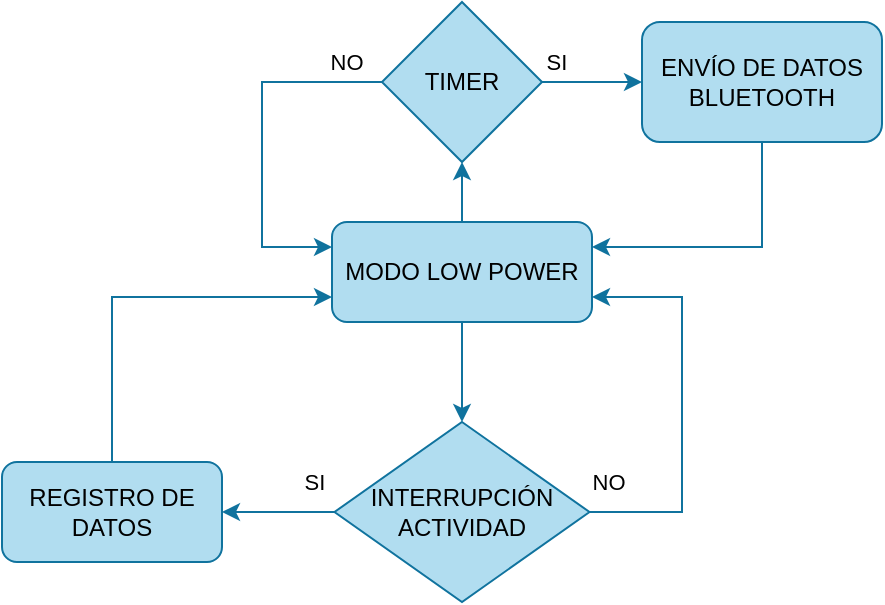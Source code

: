 <mxfile version="14.5.7" type="device"><diagram id="tg8c3d7jiHbInaNIEU9-" name="Page-1"><mxGraphModel dx="786" dy="625" grid="0" gridSize="10" guides="1" tooltips="1" connect="1" arrows="1" fold="1" page="1" pageScale="1" pageWidth="827" pageHeight="1169" math="0" shadow="0"><root><mxCell id="0"/><mxCell id="1" parent="0"/><mxCell id="kkOBFY4Eyza8TGrCI00S-14" style="edgeStyle=orthogonalEdgeStyle;rounded=0;orthogonalLoop=1;jettySize=auto;html=1;exitX=0.5;exitY=1;exitDx=0;exitDy=0;entryX=0.5;entryY=0;entryDx=0;entryDy=0;fillColor=#b1ddf0;strokeColor=#10739e;" edge="1" parent="1" source="kkOBFY4Eyza8TGrCI00S-1" target="kkOBFY4Eyza8TGrCI00S-6"><mxGeometry relative="1" as="geometry"/></mxCell><mxCell id="kkOBFY4Eyza8TGrCI00S-22" style="edgeStyle=orthogonalEdgeStyle;rounded=0;orthogonalLoop=1;jettySize=auto;html=1;exitX=0.5;exitY=0;exitDx=0;exitDy=0;entryX=0.5;entryY=1;entryDx=0;entryDy=0;fillColor=#b1ddf0;strokeColor=#10739e;" edge="1" parent="1" source="kkOBFY4Eyza8TGrCI00S-1" target="kkOBFY4Eyza8TGrCI00S-21"><mxGeometry relative="1" as="geometry"/></mxCell><mxCell id="kkOBFY4Eyza8TGrCI00S-1" value="MODO LOW POWER" style="rounded=1;whiteSpace=wrap;html=1;fillColor=#b1ddf0;strokeColor=#10739e;" vertex="1" parent="1"><mxGeometry x="325" y="130" width="130" height="50" as="geometry"/></mxCell><mxCell id="kkOBFY4Eyza8TGrCI00S-27" style="edgeStyle=orthogonalEdgeStyle;rounded=0;orthogonalLoop=1;jettySize=auto;html=1;exitX=0.5;exitY=1;exitDx=0;exitDy=0;entryX=1;entryY=0.25;entryDx=0;entryDy=0;fillColor=#b1ddf0;strokeColor=#10739e;" edge="1" parent="1" source="kkOBFY4Eyza8TGrCI00S-4" target="kkOBFY4Eyza8TGrCI00S-1"><mxGeometry relative="1" as="geometry"/></mxCell><mxCell id="kkOBFY4Eyza8TGrCI00S-4" value="ENVÍO DE DATOS&lt;br&gt;BLUETOOTH" style="rounded=1;whiteSpace=wrap;html=1;fillColor=#b1ddf0;strokeColor=#10739e;" vertex="1" parent="1"><mxGeometry x="480" y="30" width="120" height="60" as="geometry"/></mxCell><mxCell id="kkOBFY4Eyza8TGrCI00S-20" style="edgeStyle=orthogonalEdgeStyle;rounded=0;orthogonalLoop=1;jettySize=auto;html=1;exitX=0.5;exitY=0;exitDx=0;exitDy=0;entryX=0;entryY=0.75;entryDx=0;entryDy=0;fillColor=#b1ddf0;strokeColor=#10739e;" edge="1" parent="1" source="kkOBFY4Eyza8TGrCI00S-5" target="kkOBFY4Eyza8TGrCI00S-1"><mxGeometry relative="1" as="geometry"/></mxCell><mxCell id="kkOBFY4Eyza8TGrCI00S-5" value="REGISTRO DE DATOS" style="rounded=1;whiteSpace=wrap;html=1;fillColor=#b1ddf0;strokeColor=#10739e;" vertex="1" parent="1"><mxGeometry x="160" y="250" width="110" height="50" as="geometry"/></mxCell><mxCell id="kkOBFY4Eyza8TGrCI00S-16" style="edgeStyle=orthogonalEdgeStyle;rounded=0;orthogonalLoop=1;jettySize=auto;html=1;exitX=1;exitY=0.5;exitDx=0;exitDy=0;entryX=1;entryY=0.75;entryDx=0;entryDy=0;fillColor=#b1ddf0;strokeColor=#10739e;" edge="1" parent="1" source="kkOBFY4Eyza8TGrCI00S-6" target="kkOBFY4Eyza8TGrCI00S-1"><mxGeometry relative="1" as="geometry"><Array as="points"><mxPoint x="500" y="275"/><mxPoint x="500" y="168"/></Array></mxGeometry></mxCell><mxCell id="kkOBFY4Eyza8TGrCI00S-17" value="NO" style="edgeLabel;html=1;align=center;verticalAlign=middle;resizable=0;points=[];" vertex="1" connectable="0" parent="kkOBFY4Eyza8TGrCI00S-16"><mxGeometry x="-0.777" relative="1" as="geometry"><mxPoint x="-13.02" y="-15" as="offset"/></mxGeometry></mxCell><mxCell id="kkOBFY4Eyza8TGrCI00S-18" style="edgeStyle=orthogonalEdgeStyle;rounded=0;orthogonalLoop=1;jettySize=auto;html=1;exitX=0;exitY=0.5;exitDx=0;exitDy=0;entryX=1;entryY=0.5;entryDx=0;entryDy=0;fillColor=#b1ddf0;strokeColor=#10739e;" edge="1" parent="1" source="kkOBFY4Eyza8TGrCI00S-6" target="kkOBFY4Eyza8TGrCI00S-5"><mxGeometry relative="1" as="geometry"/></mxCell><mxCell id="kkOBFY4Eyza8TGrCI00S-19" value="SI" style="edgeLabel;html=1;align=center;verticalAlign=middle;resizable=0;points=[];" vertex="1" connectable="0" parent="kkOBFY4Eyza8TGrCI00S-18"><mxGeometry x="-0.248" relative="1" as="geometry"><mxPoint x="10.09" y="-15" as="offset"/></mxGeometry></mxCell><mxCell id="kkOBFY4Eyza8TGrCI00S-6" value="INTERRUPCIÓN&lt;br&gt;ACTIVIDAD" style="rhombus;whiteSpace=wrap;html=1;fillColor=#b1ddf0;strokeColor=#10739e;" vertex="1" parent="1"><mxGeometry x="326.25" y="230" width="127.5" height="90" as="geometry"/></mxCell><mxCell id="kkOBFY4Eyza8TGrCI00S-23" style="edgeStyle=orthogonalEdgeStyle;rounded=0;orthogonalLoop=1;jettySize=auto;html=1;exitX=0;exitY=0.5;exitDx=0;exitDy=0;entryX=0;entryY=0.25;entryDx=0;entryDy=0;fillColor=#b1ddf0;strokeColor=#10739e;" edge="1" parent="1" source="kkOBFY4Eyza8TGrCI00S-21" target="kkOBFY4Eyza8TGrCI00S-1"><mxGeometry relative="1" as="geometry"><Array as="points"><mxPoint x="290" y="60"/><mxPoint x="290" y="143"/></Array></mxGeometry></mxCell><mxCell id="kkOBFY4Eyza8TGrCI00S-24" value="NO" style="edgeLabel;html=1;align=center;verticalAlign=middle;resizable=0;points=[];" vertex="1" connectable="0" parent="kkOBFY4Eyza8TGrCI00S-23"><mxGeometry x="-0.795" y="1" relative="1" as="geometry"><mxPoint y="-10.99" as="offset"/></mxGeometry></mxCell><mxCell id="kkOBFY4Eyza8TGrCI00S-25" style="edgeStyle=orthogonalEdgeStyle;rounded=0;orthogonalLoop=1;jettySize=auto;html=1;exitX=1;exitY=0.5;exitDx=0;exitDy=0;entryX=0;entryY=0.5;entryDx=0;entryDy=0;fillColor=#b1ddf0;strokeColor=#10739e;" edge="1" parent="1" source="kkOBFY4Eyza8TGrCI00S-21" target="kkOBFY4Eyza8TGrCI00S-4"><mxGeometry relative="1" as="geometry"/></mxCell><mxCell id="kkOBFY4Eyza8TGrCI00S-26" value="SI" style="edgeLabel;html=1;align=center;verticalAlign=middle;resizable=0;points=[];" vertex="1" connectable="0" parent="kkOBFY4Eyza8TGrCI00S-25"><mxGeometry x="0.148" y="-1" relative="1" as="geometry"><mxPoint x="-21.47" y="-11" as="offset"/></mxGeometry></mxCell><mxCell id="kkOBFY4Eyza8TGrCI00S-21" value="TIMER" style="rhombus;whiteSpace=wrap;html=1;fillColor=#b1ddf0;strokeColor=#10739e;" vertex="1" parent="1"><mxGeometry x="350" y="20" width="80" height="80" as="geometry"/></mxCell></root></mxGraphModel></diagram></mxfile>
